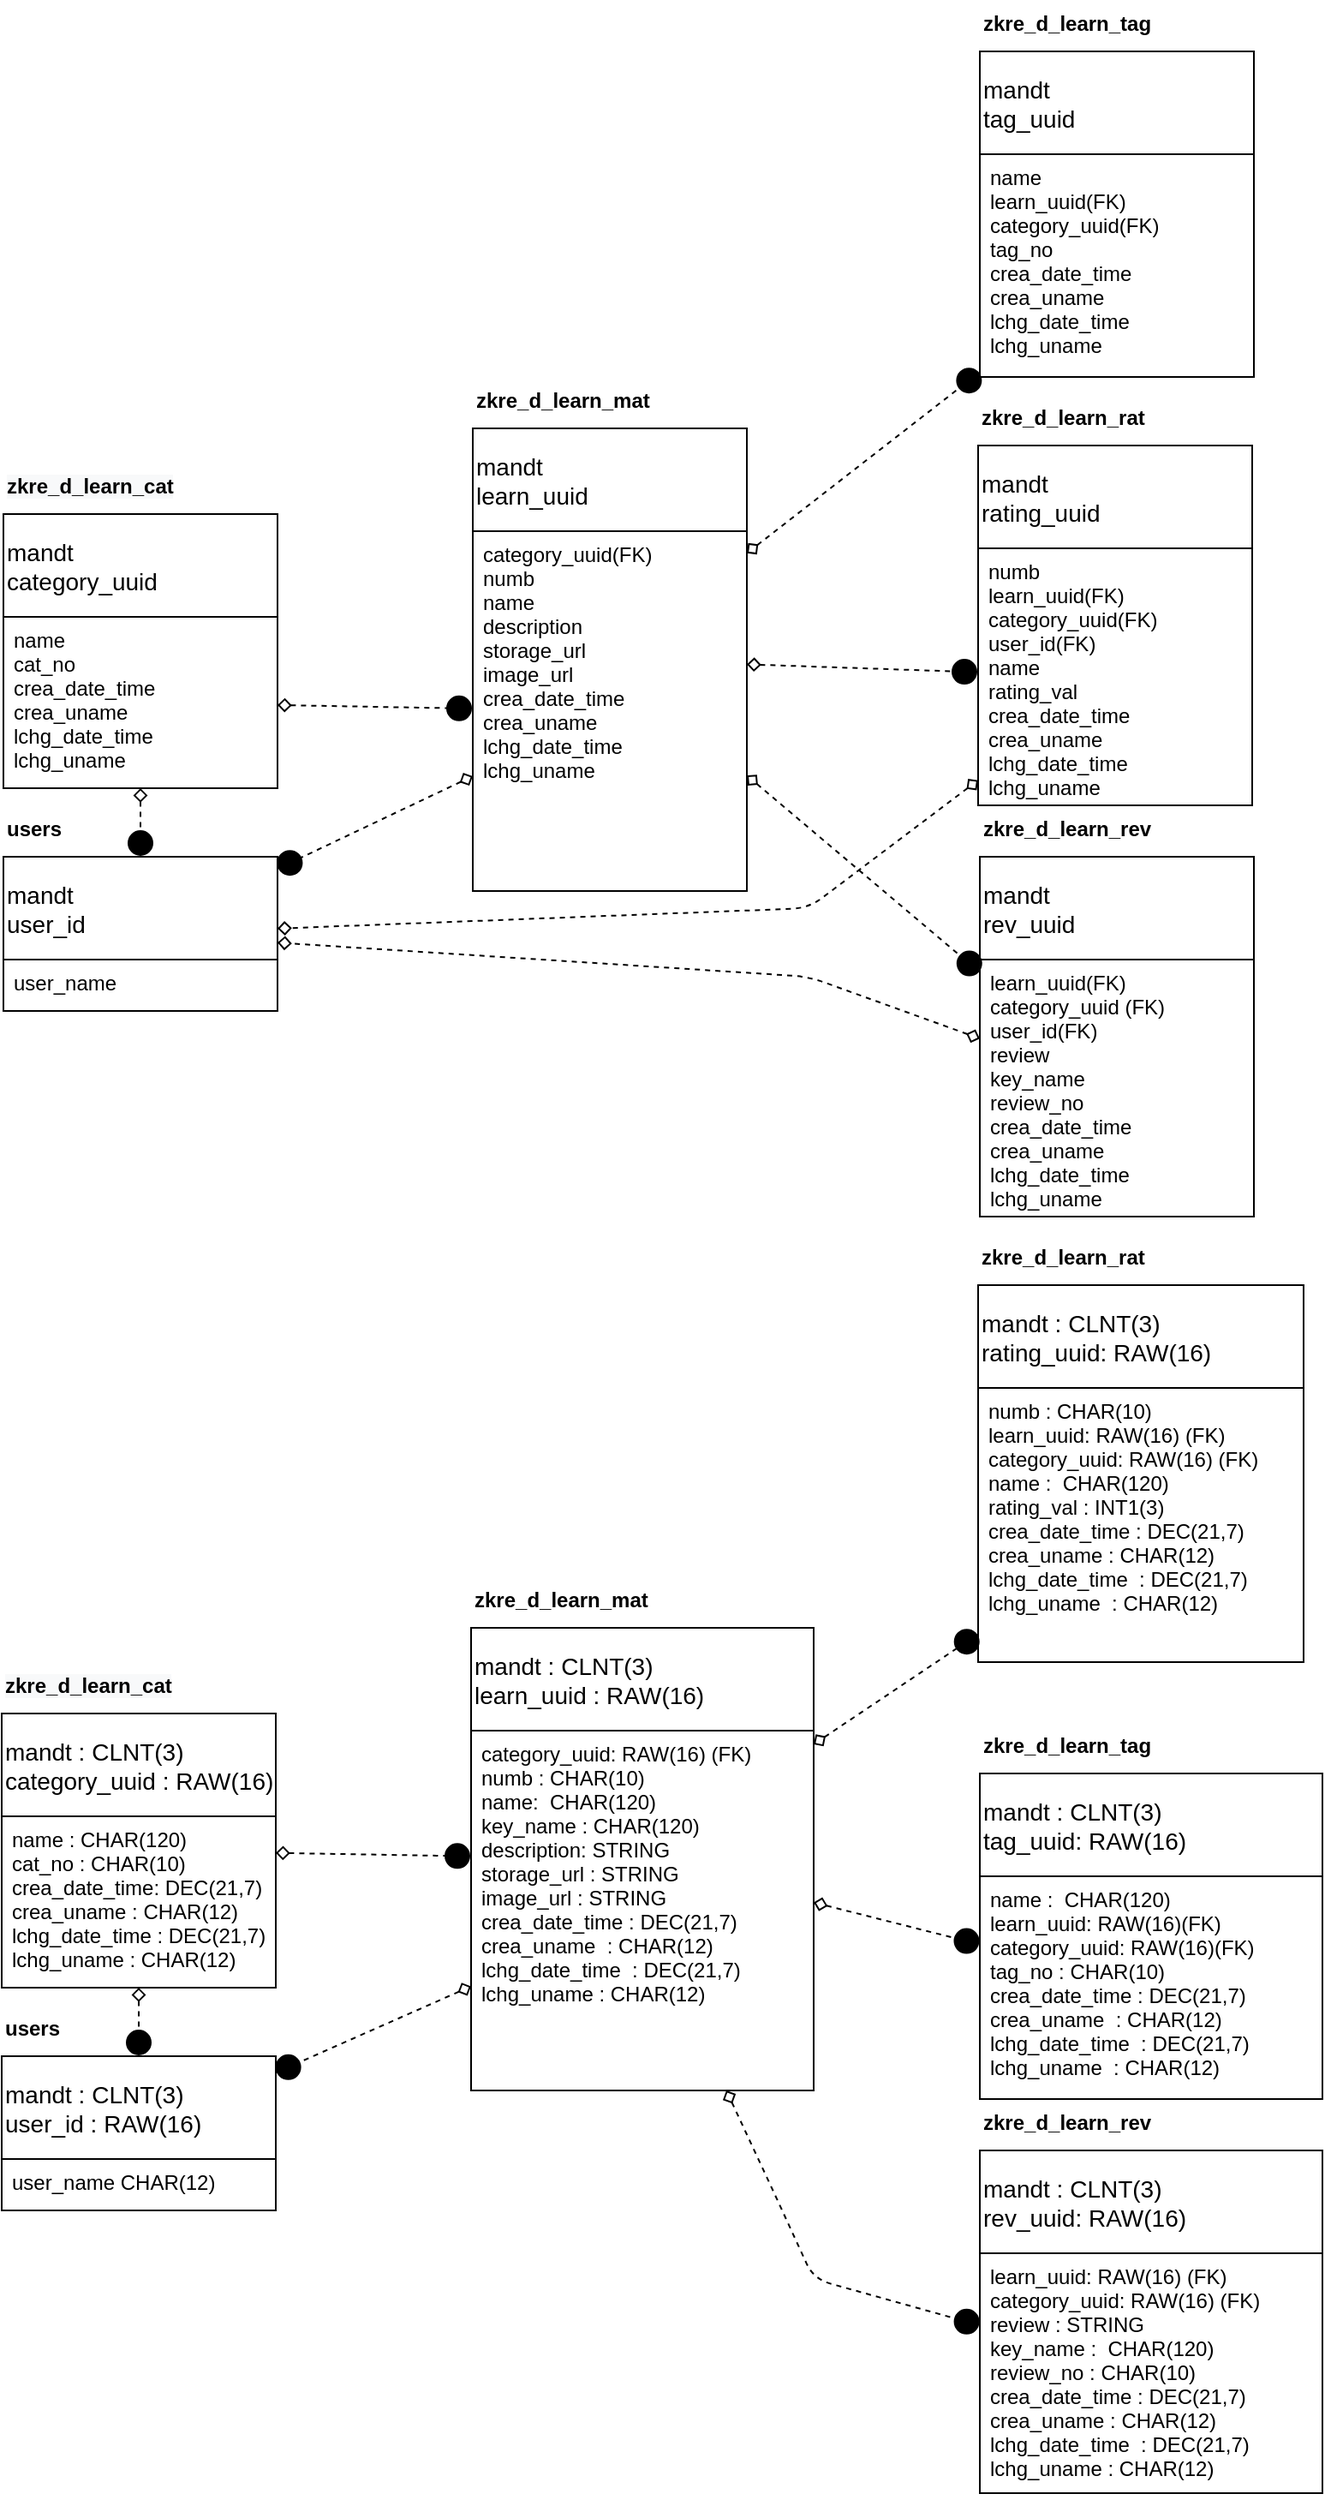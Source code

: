 <mxfile version="14.7.1" type="device"><diagram id="K0om39SwnmoXkvCW0NjO" name="Page-1"><mxGraphModel dx="1303" dy="893" grid="1" gridSize="10" guides="1" tooltips="1" connect="1" arrows="1" fold="1" page="1" pageScale="1" pageWidth="827" pageHeight="1169" math="0" shadow="0"><root><mxCell id="0"/><mxCell id="1" parent="0"/><mxCell id="47liL--t1Vln1nZdgqRJ-33" value="mandt&#10;category_uuid" style="swimlane;fontStyle=0;childLayout=stackLayout;horizontal=1;startSize=60;horizontalStack=0;resizeParent=1;resizeParentMax=0;resizeLast=0;collapsible=1;marginBottom=0;align=left;fontSize=14;" parent="1" vertex="1"><mxGeometry x="50" y="570" width="160" height="160" as="geometry"/></mxCell><mxCell id="47liL--t1Vln1nZdgqRJ-34" value="name &#10;cat_no&#10;crea_date_time &#10;crea_uname     &#10;lchg_date_time  &#10;lchg_uname     " style="text;strokeColor=none;fillColor=none;spacingLeft=4;spacingRight=4;overflow=hidden;rotatable=0;points=[[0,0.5],[1,0.5]];portConstraint=eastwest;fontSize=12;" parent="47liL--t1Vln1nZdgqRJ-33" vertex="1"><mxGeometry y="60" width="160" height="100" as="geometry"/></mxCell><mxCell id="47liL--t1Vln1nZdgqRJ-37" value="&lt;span style=&quot;color: rgb(0, 0, 0); font-family: helvetica; font-size: 12px; font-style: normal; font-weight: 700; letter-spacing: normal; text-align: center; text-indent: 0px; text-transform: none; word-spacing: 0px; background-color: rgb(248, 249, 250); display: inline; float: none;&quot;&gt;zkre_d_learn_cat&lt;/span&gt;" style="text;whiteSpace=wrap;html=1;" parent="1" vertex="1"><mxGeometry x="50" y="540" width="120" height="30" as="geometry"/></mxCell><mxCell id="47liL--t1Vln1nZdgqRJ-38" value="mandt&#10;learn_uuid" style="swimlane;fontStyle=0;childLayout=stackLayout;horizontal=1;startSize=60;horizontalStack=0;resizeParent=1;resizeParentMax=0;resizeLast=0;collapsible=1;marginBottom=0;align=left;fontSize=14;" parent="1" vertex="1"><mxGeometry x="324" y="520" width="160" height="270" as="geometry"/></mxCell><mxCell id="47liL--t1Vln1nZdgqRJ-39" value="category_uuid(FK)&#10;numb            &#10;name                    &#10;description     &#10;storage_url      &#10;image_url          &#10;crea_date_time &#10;crea_uname     &#10;lchg_date_time  &#10;lchg_uname     " style="text;strokeColor=none;fillColor=none;spacingLeft=4;spacingRight=4;overflow=hidden;rotatable=0;points=[[0,0.5],[1,0.5]];portConstraint=eastwest;fontSize=12;align=left;" parent="47liL--t1Vln1nZdgqRJ-38" vertex="1"><mxGeometry y="60" width="160" height="210" as="geometry"/></mxCell><mxCell id="47liL--t1Vln1nZdgqRJ-40" value="&lt;span style=&quot;font-weight: 700 ; text-align: center&quot;&gt;zkre_d_learn_mat&lt;/span&gt;" style="text;whiteSpace=wrap;html=1;" parent="1" vertex="1"><mxGeometry x="324" y="490" width="120" height="30" as="geometry"/></mxCell><mxCell id="47liL--t1Vln1nZdgqRJ-41" value="mandt&#10;rating_uuid" style="swimlane;fontStyle=0;childLayout=stackLayout;horizontal=1;startSize=60;horizontalStack=0;resizeParent=1;resizeParentMax=0;resizeLast=0;collapsible=1;marginBottom=0;align=left;fontSize=14;" parent="1" vertex="1"><mxGeometry x="619" y="530" width="160" height="210" as="geometry"/></mxCell><mxCell id="47liL--t1Vln1nZdgqRJ-42" value="numb              &#10;learn_uuid(FK)        &#10;category_uuid(FK) &#10;user_id(FK) &#10;name            &#10;rating_val             &#10;crea_date_time &#10;crea_uname     &#10;lchg_date_time  &#10;lchg_uname     " style="text;strokeColor=none;fillColor=none;spacingLeft=4;spacingRight=4;overflow=hidden;rotatable=0;points=[[0,0.5],[1,0.5]];portConstraint=eastwest;fontSize=12;align=left;" parent="47liL--t1Vln1nZdgqRJ-41" vertex="1"><mxGeometry y="60" width="160" height="150" as="geometry"/></mxCell><mxCell id="47liL--t1Vln1nZdgqRJ-43" value="&lt;div style=&quot;text-align: center&quot;&gt;&lt;span&gt;&lt;b&gt;zkre_d_learn_rat&lt;/b&gt;&lt;/span&gt;&lt;/div&gt;" style="text;whiteSpace=wrap;html=1;" parent="1" vertex="1"><mxGeometry x="619" y="500" width="120" height="30" as="geometry"/></mxCell><mxCell id="47liL--t1Vln1nZdgqRJ-44" value="mandt&#10;rev_uuid" style="swimlane;fontStyle=0;childLayout=stackLayout;horizontal=1;startSize=60;horizontalStack=0;resizeParent=1;resizeParentMax=0;resizeLast=0;collapsible=1;marginBottom=0;align=left;fontSize=14;" parent="1" vertex="1"><mxGeometry x="620" y="770" width="160" height="210" as="geometry"/></mxCell><mxCell id="47liL--t1Vln1nZdgqRJ-45" value="learn_uuid(FK)&#10;category_uuid (FK)&#10;user_id(FK)&#10;review       &#10;key_name    &#10;review_no                  &#10;crea_date_time &#10;crea_uname     &#10;lchg_date_time  &#10;lchg_uname     " style="text;strokeColor=none;fillColor=none;spacingLeft=4;spacingRight=4;overflow=hidden;rotatable=0;points=[[0,0.5],[1,0.5]];portConstraint=eastwest;fontSize=12;align=left;" parent="47liL--t1Vln1nZdgqRJ-44" vertex="1"><mxGeometry y="60" width="160" height="150" as="geometry"/></mxCell><mxCell id="47liL--t1Vln1nZdgqRJ-46" value="&lt;div style=&quot;text-align: center&quot;&gt;&lt;span&gt;&lt;b&gt;zkre_d_learn_rev&lt;/b&gt;&lt;/span&gt;&lt;/div&gt;" style="text;whiteSpace=wrap;html=1;" parent="1" vertex="1"><mxGeometry x="620" y="740" width="120" height="30" as="geometry"/></mxCell><mxCell id="47liL--t1Vln1nZdgqRJ-47" value="mandt&#10;tag_uuid" style="swimlane;fontStyle=0;childLayout=stackLayout;horizontal=1;startSize=60;horizontalStack=0;resizeParent=1;resizeParentMax=0;resizeLast=0;collapsible=1;marginBottom=0;align=left;fontSize=14;" parent="1" vertex="1"><mxGeometry x="620" y="300" width="160" height="190" as="geometry"/></mxCell><mxCell id="47liL--t1Vln1nZdgqRJ-48" value="name          &#10;learn_uuid(FK)&#10;category_uuid(FK)&#10;tag_no                  &#10;crea_date_time &#10;crea_uname     &#10;lchg_date_time  &#10;lchg_uname     " style="text;strokeColor=none;fillColor=none;spacingLeft=4;spacingRight=4;overflow=hidden;rotatable=0;points=[[0,0.5],[1,0.5]];portConstraint=eastwest;fontSize=12;align=left;" parent="47liL--t1Vln1nZdgqRJ-47" vertex="1"><mxGeometry y="60" width="160" height="130" as="geometry"/></mxCell><mxCell id="47liL--t1Vln1nZdgqRJ-49" value="&lt;div style=&quot;text-align: center&quot;&gt;&lt;b&gt;zkre_d_learn_tag&lt;/b&gt;&lt;br&gt;&lt;/div&gt;" style="text;whiteSpace=wrap;html=1;" parent="1" vertex="1"><mxGeometry x="620" y="270" width="120" height="30" as="geometry"/></mxCell><mxCell id="47liL--t1Vln1nZdgqRJ-50" value="" style="endArrow=circle;html=1;startArrow=diamond;startFill=0;endFill=1;dashed=1;" parent="1" source="47liL--t1Vln1nZdgqRJ-33" target="47liL--t1Vln1nZdgqRJ-54" edge="1"><mxGeometry width="50" height="50" relative="1" as="geometry"><mxPoint x="390" y="820" as="sourcePoint"/><mxPoint x="440" y="770" as="targetPoint"/></mxGeometry></mxCell><mxCell id="47liL--t1Vln1nZdgqRJ-51" value="" style="endArrow=circle;html=1;startArrow=diamond;startFill=0;endFill=1;dashed=1;" parent="1" source="47liL--t1Vln1nZdgqRJ-38" target="47liL--t1Vln1nZdgqRJ-42" edge="1"><mxGeometry width="50" height="50" relative="1" as="geometry"><mxPoint x="220" y="626.058" as="sourcePoint"/><mxPoint x="334" y="648.942" as="targetPoint"/></mxGeometry></mxCell><mxCell id="47liL--t1Vln1nZdgqRJ-52" value="" style="endArrow=circle;html=1;startArrow=diamond;startFill=0;endFill=1;dashed=1;" parent="1" source="47liL--t1Vln1nZdgqRJ-38" target="47liL--t1Vln1nZdgqRJ-48" edge="1"><mxGeometry width="50" height="50" relative="1" as="geometry"><mxPoint x="230" y="636.058" as="sourcePoint"/><mxPoint x="344" y="658.942" as="targetPoint"/></mxGeometry></mxCell><mxCell id="47liL--t1Vln1nZdgqRJ-53" value="" style="endArrow=circle;html=1;startArrow=diamond;startFill=0;endFill=1;rounded=1;dashed=1;" parent="1" source="47liL--t1Vln1nZdgqRJ-38" target="47liL--t1Vln1nZdgqRJ-45" edge="1"><mxGeometry width="50" height="50" relative="1" as="geometry"><mxPoint x="240" y="646.058" as="sourcePoint"/><mxPoint x="354" y="668.942" as="targetPoint"/></mxGeometry></mxCell><mxCell id="47liL--t1Vln1nZdgqRJ-54" value="mandt&#10;user_id" style="swimlane;fontStyle=0;childLayout=stackLayout;horizontal=1;startSize=60;horizontalStack=0;resizeParent=1;resizeParentMax=0;resizeLast=0;collapsible=1;marginBottom=0;align=left;fontSize=14;" parent="1" vertex="1"><mxGeometry x="50" y="770" width="160" height="90" as="geometry"/></mxCell><mxCell id="47liL--t1Vln1nZdgqRJ-55" value="user_name" style="text;strokeColor=none;fillColor=none;spacingLeft=4;spacingRight=4;overflow=hidden;rotatable=0;points=[[0,0.5],[1,0.5]];portConstraint=eastwest;fontSize=12;align=left;" parent="47liL--t1Vln1nZdgqRJ-54" vertex="1"><mxGeometry y="60" width="160" height="30" as="geometry"/></mxCell><mxCell id="47liL--t1Vln1nZdgqRJ-56" value="&lt;div style=&quot;text-align: center&quot;&gt;&lt;span&gt;&lt;b&gt;users&lt;/b&gt;&lt;/span&gt;&lt;/div&gt;" style="text;whiteSpace=wrap;html=1;" parent="1" vertex="1"><mxGeometry x="50" y="740" width="120" height="30" as="geometry"/></mxCell><mxCell id="6N2XcTAarp8s6ZBpWI45-1" value="mandt : CLNT(3)&#10;category_uuid : RAW(16)" style="swimlane;fontStyle=0;childLayout=stackLayout;horizontal=1;startSize=60;horizontalStack=0;resizeParent=1;resizeParentMax=0;resizeLast=0;collapsible=1;marginBottom=0;align=left;fontSize=14;" parent="1" vertex="1"><mxGeometry x="49" y="1270" width="160" height="160" as="geometry"/></mxCell><mxCell id="6N2XcTAarp8s6ZBpWI45-2" value="name : CHAR(120)&#10;cat_no : CHAR(10)&#10;crea_date_time: DEC(21,7)&#10;crea_uname : CHAR(12)     &#10;lchg_date_time : DEC(21,7)&#10;lchg_uname : CHAR(12)&#10;    " style="text;strokeColor=none;fillColor=none;spacingLeft=4;spacingRight=4;overflow=hidden;rotatable=0;points=[[0,0.5],[1,0.5]];portConstraint=eastwest;fontSize=12;" parent="6N2XcTAarp8s6ZBpWI45-1" vertex="1"><mxGeometry y="60" width="160" height="100" as="geometry"/></mxCell><mxCell id="6N2XcTAarp8s6ZBpWI45-3" value="&lt;span style=&quot;color: rgb(0, 0, 0); font-family: helvetica; font-size: 12px; font-style: normal; font-weight: 700; letter-spacing: normal; text-align: center; text-indent: 0px; text-transform: none; word-spacing: 0px; background-color: rgb(248, 249, 250); display: inline; float: none;&quot;&gt;zkre_d_learn_cat&lt;/span&gt;" style="text;whiteSpace=wrap;html=1;" parent="1" vertex="1"><mxGeometry x="49" y="1240" width="120" height="30" as="geometry"/></mxCell><mxCell id="6N2XcTAarp8s6ZBpWI45-4" value="mandt : CLNT(3)&#10;learn_uuid : RAW(16)" style="swimlane;fontStyle=0;childLayout=stackLayout;horizontal=1;startSize=60;horizontalStack=0;resizeParent=1;resizeParentMax=0;resizeLast=0;collapsible=1;marginBottom=0;align=left;fontSize=14;" parent="1" vertex="1"><mxGeometry x="323" y="1220" width="200" height="270" as="geometry"/></mxCell><mxCell id="6N2XcTAarp8s6ZBpWI45-5" value="category_uuid: RAW(16) (FK)&#10;numb : CHAR(10)          &#10;name:  CHAR(120)&#10;key_name : CHAR(120)    &#10;description: STRING&#10;storage_url : STRING     &#10;image_url : STRING         &#10;crea_date_time : DEC(21,7)&#10;crea_uname  : CHAR(12)   &#10;lchg_date_time  : DEC(21,7)&#10;lchg_uname : CHAR(12)" style="text;strokeColor=none;fillColor=none;spacingLeft=4;spacingRight=4;overflow=hidden;rotatable=0;points=[[0,0.5],[1,0.5]];portConstraint=eastwest;fontSize=12;align=left;" parent="6N2XcTAarp8s6ZBpWI45-4" vertex="1"><mxGeometry y="60" width="200" height="210" as="geometry"/></mxCell><mxCell id="6N2XcTAarp8s6ZBpWI45-6" value="&lt;span style=&quot;font-weight: 700 ; text-align: center&quot;&gt;zkre_d_learn_mat&lt;/span&gt;" style="text;whiteSpace=wrap;html=1;" parent="1" vertex="1"><mxGeometry x="323" y="1190" width="120" height="30" as="geometry"/></mxCell><mxCell id="6N2XcTAarp8s6ZBpWI45-7" value="mandt : CLNT(3)&#10;rating_uuid: RAW(16)" style="swimlane;fontStyle=0;childLayout=stackLayout;horizontal=1;startSize=60;horizontalStack=0;resizeParent=1;resizeParentMax=0;resizeLast=0;collapsible=1;marginBottom=0;align=left;fontSize=14;" parent="1" vertex="1"><mxGeometry x="619" y="1020" width="190" height="220" as="geometry"/></mxCell><mxCell id="6N2XcTAarp8s6ZBpWI45-8" value="numb : CHAR(10)            &#10;learn_uuid: RAW(16) (FK)        &#10;category_uuid: RAW(16) (FK)  &#10;name :  CHAR(120)&#10;rating_val : INT1(3)            &#10;crea_date_time : DEC(21,7)&#10;crea_uname : CHAR(12)     &#10;lchg_date_time  : DEC(21,7)&#10;lchg_uname  : CHAR(12)&#10;    " style="text;strokeColor=none;fillColor=none;spacingLeft=4;spacingRight=4;overflow=hidden;rotatable=0;points=[[0,0.5],[1,0.5]];portConstraint=eastwest;fontSize=12;align=left;" parent="6N2XcTAarp8s6ZBpWI45-7" vertex="1"><mxGeometry y="60" width="190" height="160" as="geometry"/></mxCell><mxCell id="6N2XcTAarp8s6ZBpWI45-9" value="&lt;div style=&quot;text-align: center&quot;&gt;&lt;span&gt;&lt;b&gt;zkre_d_learn_rat&lt;/b&gt;&lt;/span&gt;&lt;/div&gt;" style="text;whiteSpace=wrap;html=1;" parent="1" vertex="1"><mxGeometry x="619" y="990" width="120" height="30" as="geometry"/></mxCell><mxCell id="6N2XcTAarp8s6ZBpWI45-10" value="mandt : CLNT(3)&#10;rev_uuid: RAW(16)" style="swimlane;fontStyle=0;childLayout=stackLayout;horizontal=1;startSize=60;horizontalStack=0;resizeParent=1;resizeParentMax=0;resizeLast=0;collapsible=1;marginBottom=0;align=left;fontSize=14;" parent="1" vertex="1"><mxGeometry x="620" y="1525" width="200" height="200" as="geometry"/></mxCell><mxCell id="6N2XcTAarp8s6ZBpWI45-11" value="learn_uuid: RAW(16) (FK)&#10;category_uuid: RAW(16) (FK)&#10;review : STRING    &#10;key_name :  CHAR(120)  &#10;review_no : CHAR(10)                &#10;crea_date_time : DEC(21,7)&#10;crea_uname : CHAR(12)  &#10;lchg_date_time  : DEC(21,7)&#10;lchg_uname : CHAR(12)&#10;  " style="text;strokeColor=none;fillColor=none;spacingLeft=4;spacingRight=4;overflow=hidden;rotatable=0;points=[[0,0.5],[1,0.5]];portConstraint=eastwest;fontSize=12;align=left;" parent="6N2XcTAarp8s6ZBpWI45-10" vertex="1"><mxGeometry y="60" width="200" height="140" as="geometry"/></mxCell><mxCell id="6N2XcTAarp8s6ZBpWI45-12" value="&lt;div style=&quot;text-align: center&quot;&gt;&lt;span&gt;&lt;b&gt;zkre_d_learn_rev&lt;/b&gt;&lt;/span&gt;&lt;/div&gt;" style="text;whiteSpace=wrap;html=1;" parent="1" vertex="1"><mxGeometry x="620" y="1495" width="120" height="30" as="geometry"/></mxCell><mxCell id="6N2XcTAarp8s6ZBpWI45-13" value="mandt : CLNT(3)&#10;tag_uuid: RAW(16)" style="swimlane;fontStyle=0;childLayout=stackLayout;horizontal=1;startSize=60;horizontalStack=0;resizeParent=1;resizeParentMax=0;resizeLast=0;collapsible=1;marginBottom=0;align=left;fontSize=14;" parent="1" vertex="1"><mxGeometry x="620" y="1305" width="200" height="190" as="geometry"/></mxCell><mxCell id="6N2XcTAarp8s6ZBpWI45-14" value="name :  CHAR(120)           &#10;learn_uuid: RAW(16)(FK)&#10;category_uuid: RAW(16)(FK)&#10;tag_no : CHAR(10)&#10;crea_date_time : DEC(21,7)&#10;crea_uname  : CHAR(12)    &#10;lchg_date_time  : DEC(21,7)&#10;lchg_uname  : CHAR(12)&#10;   " style="text;strokeColor=none;fillColor=none;spacingLeft=4;spacingRight=4;overflow=hidden;rotatable=0;points=[[0,0.5],[1,0.5]];portConstraint=eastwest;fontSize=12;align=left;" parent="6N2XcTAarp8s6ZBpWI45-13" vertex="1"><mxGeometry y="60" width="200" height="130" as="geometry"/></mxCell><mxCell id="6N2XcTAarp8s6ZBpWI45-15" value="&lt;div style=&quot;text-align: center&quot;&gt;&lt;b&gt;zkre_d_learn_tag&lt;/b&gt;&lt;br&gt;&lt;/div&gt;" style="text;whiteSpace=wrap;html=1;" parent="1" vertex="1"><mxGeometry x="620" y="1275" width="120" height="30" as="geometry"/></mxCell><mxCell id="6N2XcTAarp8s6ZBpWI45-16" value="" style="endArrow=circle;html=1;startArrow=diamond;startFill=0;endFill=1;dashed=1;" parent="1" source="6N2XcTAarp8s6ZBpWI45-1" target="6N2XcTAarp8s6ZBpWI45-4" edge="1"><mxGeometry width="50" height="50" relative="1" as="geometry"><mxPoint x="389" y="1520" as="sourcePoint"/><mxPoint x="439" y="1470" as="targetPoint"/></mxGeometry></mxCell><mxCell id="6N2XcTAarp8s6ZBpWI45-17" value="" style="endArrow=circle;html=1;startArrow=diamond;startFill=0;endFill=1;dashed=1;" parent="1" source="6N2XcTAarp8s6ZBpWI45-4" target="6N2XcTAarp8s6ZBpWI45-8" edge="1"><mxGeometry width="50" height="50" relative="1" as="geometry"><mxPoint x="219" y="1326.058" as="sourcePoint"/><mxPoint x="333" y="1348.942" as="targetPoint"/></mxGeometry></mxCell><mxCell id="6N2XcTAarp8s6ZBpWI45-18" value="" style="endArrow=circle;html=1;startArrow=diamond;startFill=0;endFill=1;dashed=1;" parent="1" source="6N2XcTAarp8s6ZBpWI45-4" target="6N2XcTAarp8s6ZBpWI45-14" edge="1"><mxGeometry width="50" height="50" relative="1" as="geometry"><mxPoint x="229" y="1336.058" as="sourcePoint"/><mxPoint x="343" y="1358.942" as="targetPoint"/></mxGeometry></mxCell><mxCell id="6N2XcTAarp8s6ZBpWI45-19" value="" style="endArrow=circle;html=1;startArrow=diamond;startFill=0;endFill=1;dashed=1;rounded=1;" parent="1" source="6N2XcTAarp8s6ZBpWI45-5" target="6N2XcTAarp8s6ZBpWI45-11" edge="1"><mxGeometry width="50" height="50" relative="1" as="geometry"><mxPoint x="239" y="1346.058" as="sourcePoint"/><mxPoint x="353" y="1368.942" as="targetPoint"/><Array as="points"><mxPoint x="500" y="1550"/><mxPoint x="523" y="1600"/></Array></mxGeometry></mxCell><mxCell id="6N2XcTAarp8s6ZBpWI45-20" value="mandt : CLNT(3)&#10;user_id : RAW(16)" style="swimlane;fontStyle=0;childLayout=stackLayout;horizontal=1;startSize=60;horizontalStack=0;resizeParent=1;resizeParentMax=0;resizeLast=0;collapsible=1;marginBottom=0;align=left;fontSize=14;" parent="1" vertex="1"><mxGeometry x="49" y="1470" width="160" height="90" as="geometry"/></mxCell><mxCell id="6N2XcTAarp8s6ZBpWI45-21" value="user_name CHAR(12)" style="text;strokeColor=none;fillColor=none;spacingLeft=4;spacingRight=4;overflow=hidden;rotatable=0;points=[[0,0.5],[1,0.5]];portConstraint=eastwest;fontSize=12;align=left;" parent="6N2XcTAarp8s6ZBpWI45-20" vertex="1"><mxGeometry y="60" width="160" height="30" as="geometry"/></mxCell><mxCell id="6N2XcTAarp8s6ZBpWI45-22" value="&lt;div style=&quot;text-align: center&quot;&gt;&lt;span&gt;&lt;b&gt;users&lt;/b&gt;&lt;/span&gt;&lt;/div&gt;" style="text;whiteSpace=wrap;html=1;" parent="1" vertex="1"><mxGeometry x="49" y="1440" width="120" height="30" as="geometry"/></mxCell><mxCell id="6N2XcTAarp8s6ZBpWI45-25" value="" style="endArrow=circle;html=1;startArrow=diamond;startFill=0;endFill=1;dashed=1;" parent="1" source="6N2XcTAarp8s6ZBpWI45-2" target="6N2XcTAarp8s6ZBpWI45-20" edge="1"><mxGeometry width="50" height="50" relative="1" as="geometry"><mxPoint x="10" y="1450" as="sourcePoint"/><mxPoint x="333" y="1363.54" as="targetPoint"/></mxGeometry></mxCell><mxCell id="6N2XcTAarp8s6ZBpWI45-26" value="" style="endArrow=circle;html=1;startArrow=diamond;startFill=0;endFill=1;dashed=1;" parent="1" source="6N2XcTAarp8s6ZBpWI45-5" target="6N2XcTAarp8s6ZBpWI45-20" edge="1"><mxGeometry width="50" height="50" relative="1" as="geometry"><mxPoint x="219" y="1361.46" as="sourcePoint"/><mxPoint x="333" y="1363.54" as="targetPoint"/></mxGeometry></mxCell><mxCell id="6N2XcTAarp8s6ZBpWI45-27" value="" style="endArrow=circle;html=1;startArrow=diamond;startFill=0;endFill=1;dashed=1;" parent="1" source="47liL--t1Vln1nZdgqRJ-34" target="47liL--t1Vln1nZdgqRJ-39" edge="1"><mxGeometry width="50" height="50" relative="1" as="geometry"><mxPoint x="220" y="661.46" as="sourcePoint"/><mxPoint x="334" y="663.54" as="targetPoint"/></mxGeometry></mxCell><mxCell id="6N2XcTAarp8s6ZBpWI45-28" value="" style="endArrow=circle;html=1;startArrow=diamond;startFill=0;endFill=1;dashed=1;" parent="1" source="47liL--t1Vln1nZdgqRJ-39" target="47liL--t1Vln1nZdgqRJ-54" edge="1"><mxGeometry width="50" height="50" relative="1" as="geometry"><mxPoint x="250" y="600" as="sourcePoint"/><mxPoint x="344" y="673.54" as="targetPoint"/></mxGeometry></mxCell><mxCell id="kGCReCGn940k4RAligTr-1" value="" style="endArrow=diamond;html=1;startArrow=diamond;startFill=0;endFill=0;dashed=1;" parent="1" source="47liL--t1Vln1nZdgqRJ-42" target="47liL--t1Vln1nZdgqRJ-54" edge="1"><mxGeometry width="50" height="50" relative="1" as="geometry"><mxPoint x="334" y="732.956" as="sourcePoint"/><mxPoint x="220" y="787.044" as="targetPoint"/><Array as="points"><mxPoint x="520" y="800"/></Array></mxGeometry></mxCell><mxCell id="kGCReCGn940k4RAligTr-3" value="" style="endArrow=diamond;html=1;startArrow=diamond;startFill=0;endFill=0;dashed=1;" parent="1" source="47liL--t1Vln1nZdgqRJ-45" target="47liL--t1Vln1nZdgqRJ-54" edge="1"><mxGeometry width="50" height="50" relative="1" as="geometry"><mxPoint x="344" y="742.956" as="sourcePoint"/><mxPoint x="230" y="797.044" as="targetPoint"/><Array as="points"><mxPoint x="520" y="840"/></Array></mxGeometry></mxCell></root></mxGraphModel></diagram></mxfile>